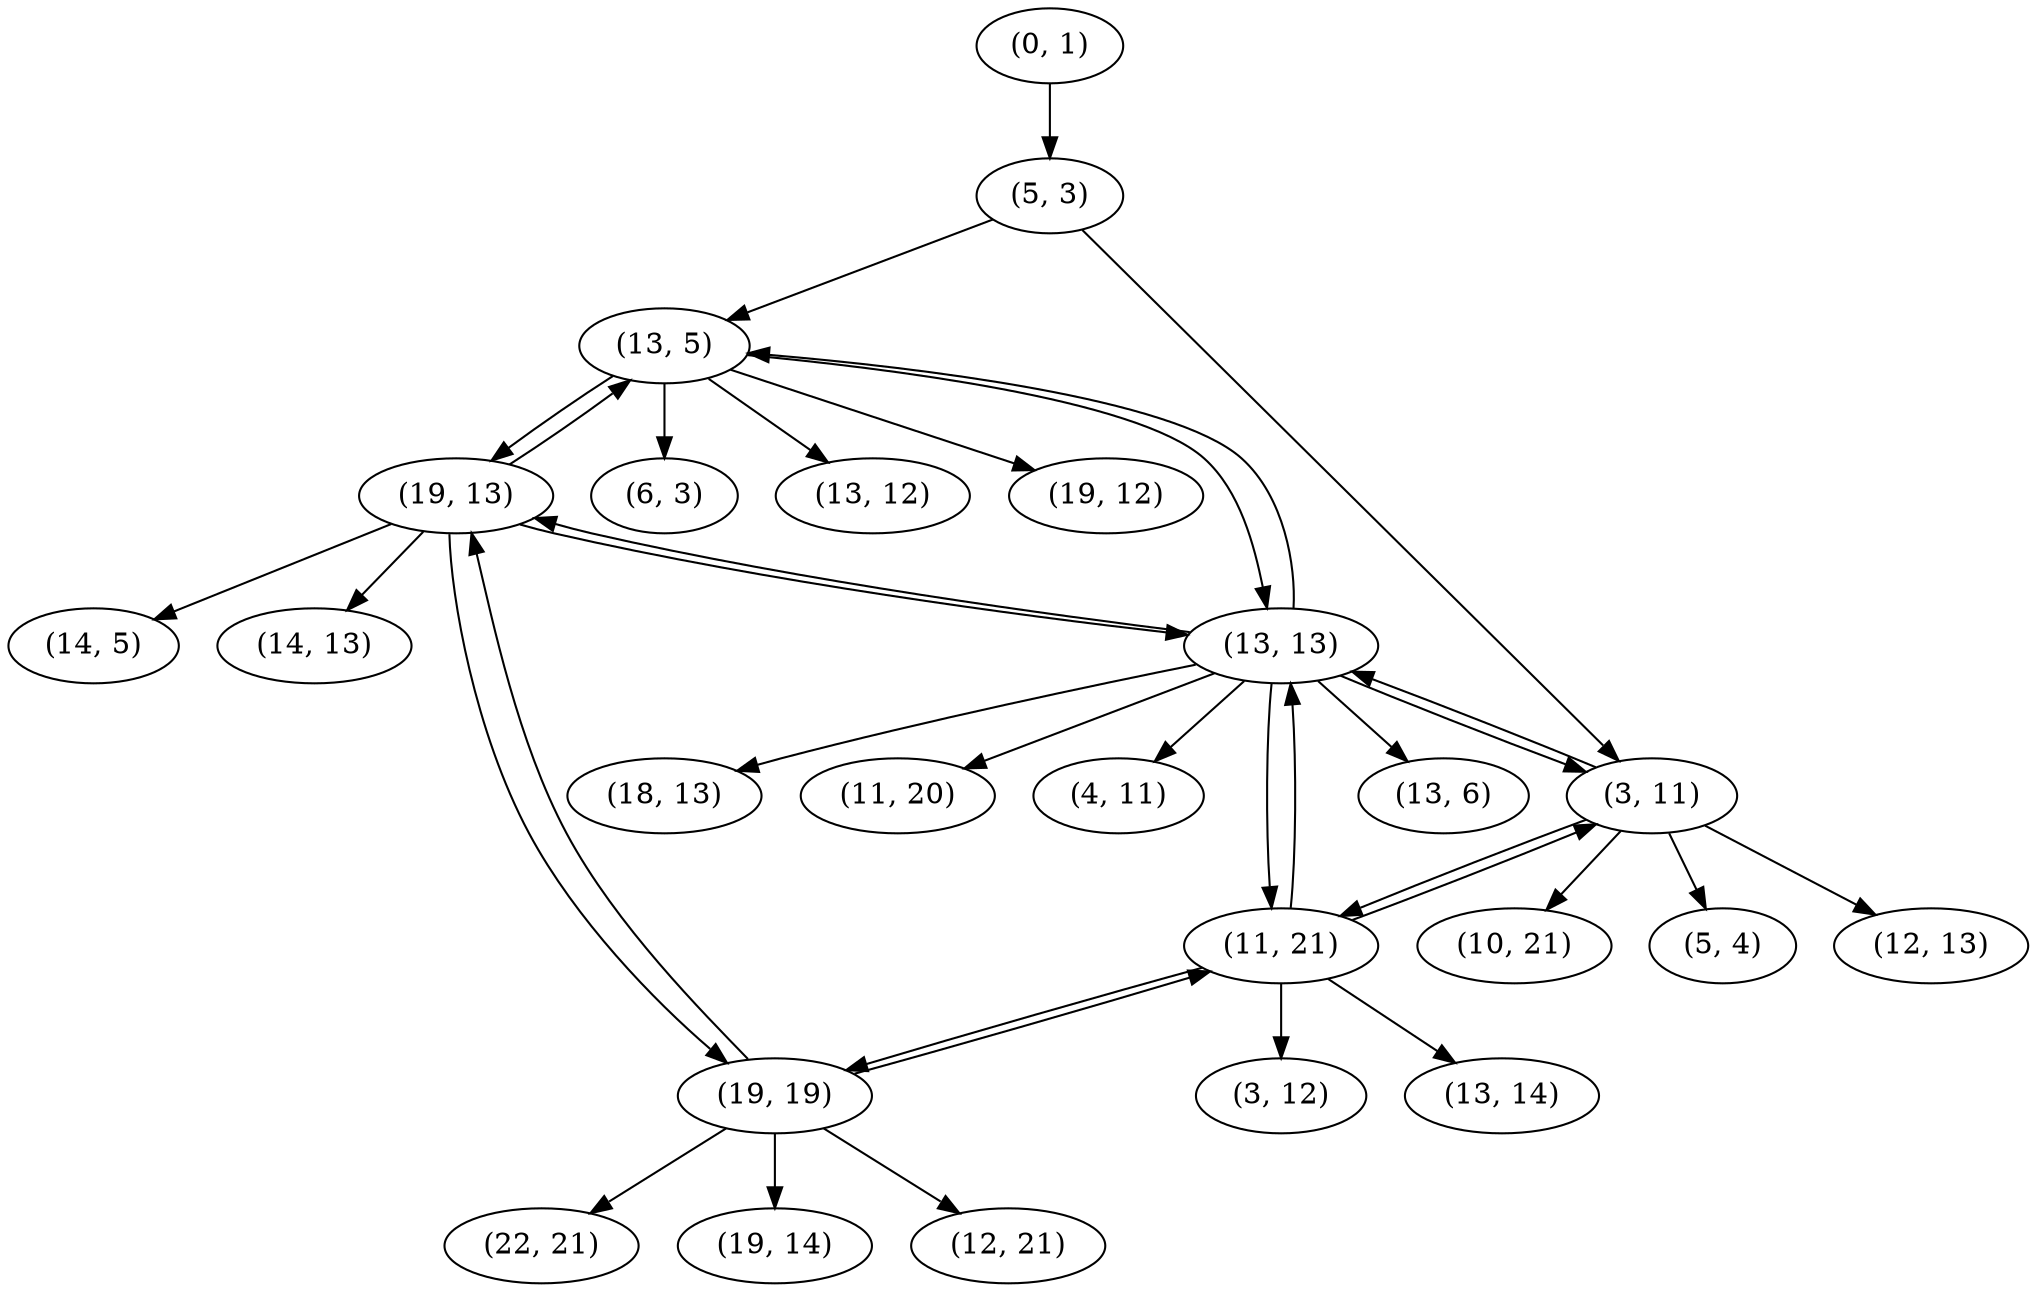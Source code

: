 strict digraph  {
"(0, 1)";
"(5, 3)";
"(13, 5)";
"(19, 13)";
"(13, 13)";
"(3, 11)";
"(11, 21)";
"(19, 19)";
"(22, 21)";
"(19, 14)";
"(13, 14)";
"(5, 4)";
"(12, 13)";
"(13, 6)";
"(18, 13)";
"(11, 20)";
"(10, 21)";
"(14, 5)";
"(14, 13)";
"(3, 12)";
"(6, 3)";
"(13, 12)";
"(4, 11)";
"(19, 12)";
"(12, 21)";
"(0, 1)" -> "(5, 3)"  [weight=16];
"(5, 3)" -> "(13, 5)"  [weight=22];
"(5, 3)" -> "(3, 11)"  [weight=22];
"(13, 5)" -> "(19, 13)"  [weight=38];
"(13, 5)" -> "(13, 13)"  [weight=12];
"(13, 5)" -> "(6, 3)"  [weight=21];
"(13, 5)" -> "(13, 12)"  [weight=11];
"(13, 5)" -> "(19, 12)"  [weight=37];
"(19, 13)" -> "(13, 13)"  [weight=10];
"(19, 13)" -> "(19, 19)"  [weight=10];
"(19, 13)" -> "(14, 5)"  [weight=37];
"(19, 13)" -> "(14, 13)"  [weight=9];
"(19, 13)" -> "(13, 5)"  [weight=38];
"(13, 13)" -> "(3, 11)"  [weight=24];
"(13, 13)" -> "(11, 21)"  [weight=18];
"(13, 13)" -> "(13, 6)"  [weight=11];
"(13, 13)" -> "(18, 13)"  [weight=9];
"(13, 13)" -> "(11, 20)"  [weight=17];
"(13, 13)" -> "(19, 13)"  [weight=10];
"(13, 13)" -> "(13, 5)"  [weight=12];
"(13, 13)" -> "(4, 11)"  [weight=23];
"(3, 11)" -> "(11, 21)"  [weight=30];
"(3, 11)" -> "(5, 4)"  [weight=21];
"(3, 11)" -> "(12, 13)"  [weight=23];
"(3, 11)" -> "(13, 13)"  [weight=24];
"(3, 11)" -> "(10, 21)"  [weight=29];
"(11, 21)" -> "(19, 19)"  [weight=10];
"(11, 21)" -> "(13, 14)"  [weight=17];
"(11, 21)" -> "(3, 11)"  [weight=30];
"(11, 21)" -> "(13, 13)"  [weight=18];
"(11, 21)" -> "(3, 12)"  [weight=29];
"(19, 19)" -> "(22, 21)"  [weight=5];
"(19, 19)" -> "(19, 14)"  [weight=9];
"(19, 19)" -> "(11, 21)"  [weight=10];
"(19, 19)" -> "(19, 13)"  [weight=10];
"(19, 19)" -> "(12, 21)"  [weight=9];
}
